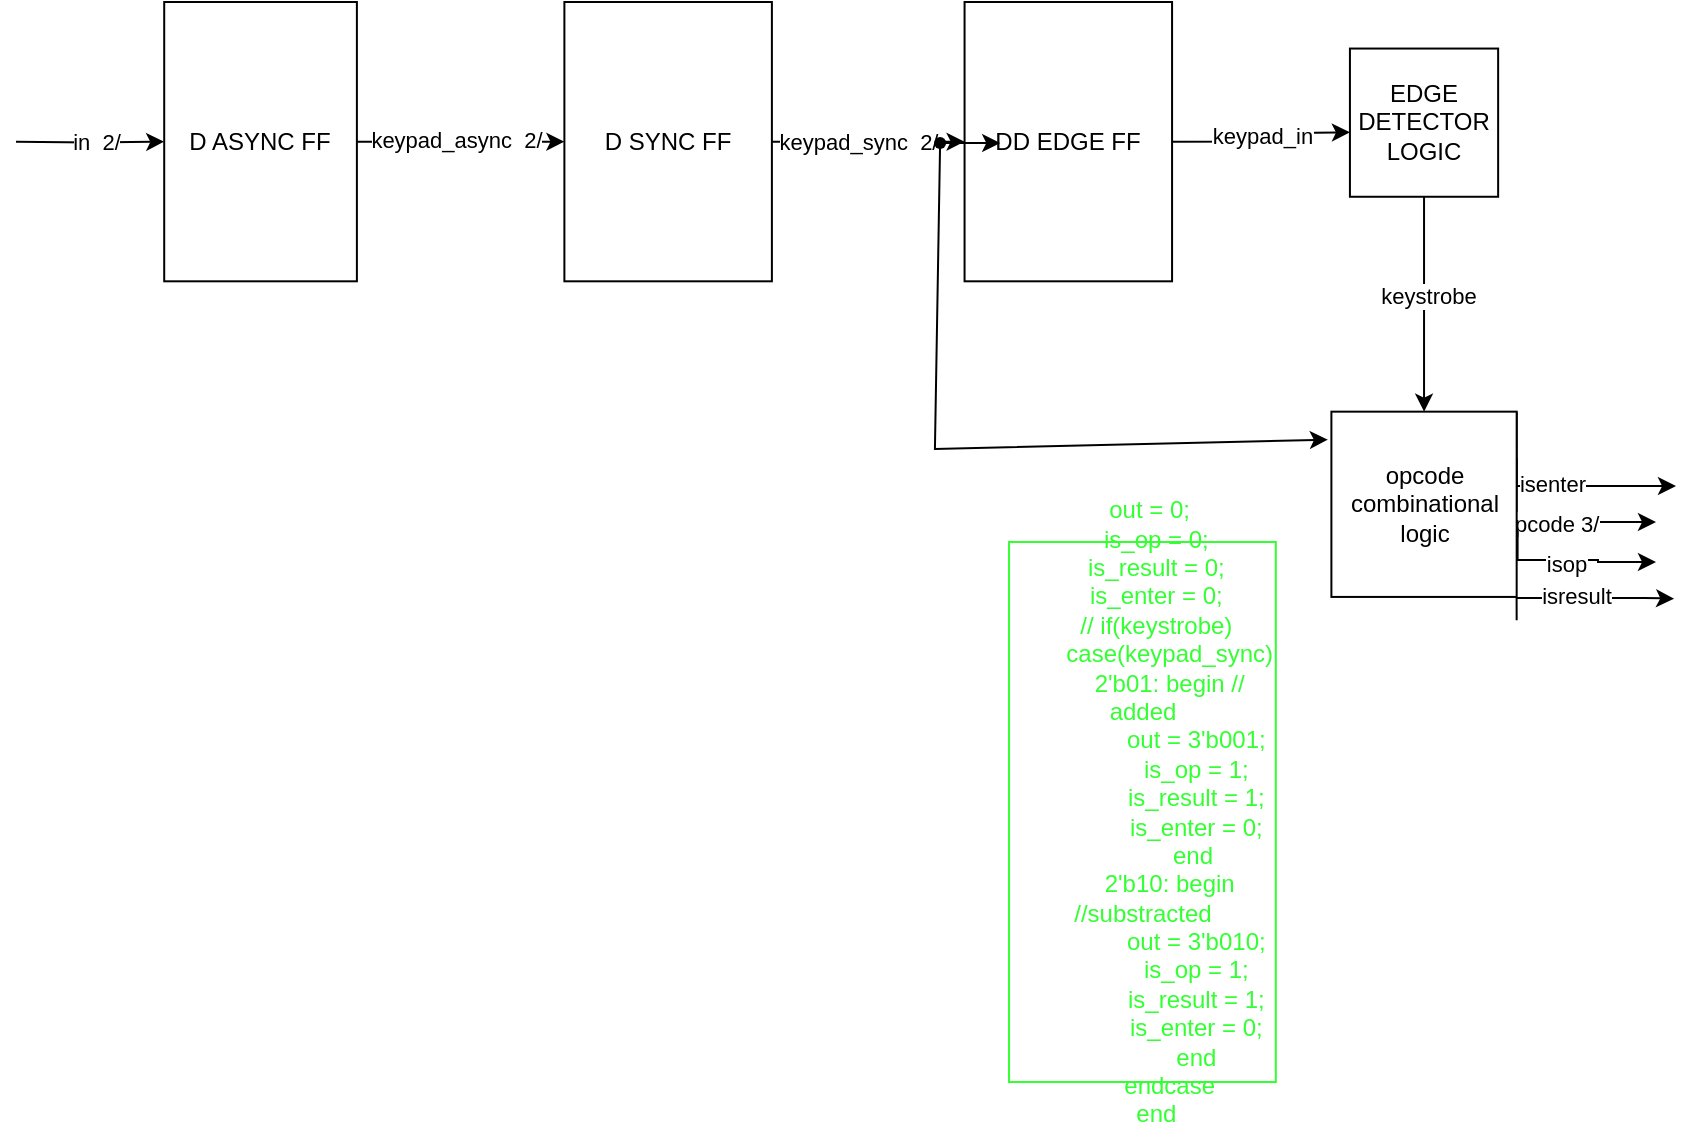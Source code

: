 <mxfile version="21.6.1" type="google">
  <diagram name="Page-1" id="IoEMi6ZeGOWkg-cx8ETx">
    <mxGraphModel grid="1" page="1" gridSize="10" guides="1" tooltips="1" connect="1" arrows="1" fold="1" pageScale="1" pageWidth="1100" pageHeight="850" math="0" shadow="0">
      <root>
        <mxCell id="0" />
        <mxCell id="1" parent="0" />
        <mxCell id="FS07UrLJ5w-yHXEn8w8o-1" value="" style="group" connectable="0" vertex="1" parent="1">
          <mxGeometry x="10" y="180" width="830" height="540" as="geometry" />
        </mxCell>
        <mxCell id="FS07UrLJ5w-yHXEn8w8o-2" style="edgeStyle=orthogonalEdgeStyle;rounded=0;orthogonalLoop=1;jettySize=auto;html=1;" edge="1" parent="FS07UrLJ5w-yHXEn8w8o-1" target="FS07UrLJ5w-yHXEn8w8o-4">
          <mxGeometry relative="1" as="geometry">
            <mxPoint y="69.828" as="sourcePoint" />
          </mxGeometry>
        </mxCell>
        <mxCell id="FS07UrLJ5w-yHXEn8w8o-3" value="in&amp;nbsp; 2/" style="edgeLabel;html=1;align=center;verticalAlign=middle;resizable=0;points=[];" connectable="0" vertex="1" parent="FS07UrLJ5w-yHXEn8w8o-2">
          <mxGeometry x="0.089" relative="1" as="geometry">
            <mxPoint as="offset" />
          </mxGeometry>
        </mxCell>
        <mxCell id="FS07UrLJ5w-yHXEn8w8o-4" value="D ASYNC FF" style="rounded=0;whiteSpace=wrap;html=1;" vertex="1" parent="FS07UrLJ5w-yHXEn8w8o-1">
          <mxGeometry x="74.107" width="96.339" height="139.655" as="geometry" />
        </mxCell>
        <mxCell id="FS07UrLJ5w-yHXEn8w8o-5" value="D SYNC FF" style="rounded=0;whiteSpace=wrap;html=1;" vertex="1" parent="FS07UrLJ5w-yHXEn8w8o-1">
          <mxGeometry x="274.196" width="103.75" height="139.655" as="geometry" />
        </mxCell>
        <mxCell id="FS07UrLJ5w-yHXEn8w8o-6" style="edgeStyle=orthogonalEdgeStyle;rounded=0;orthogonalLoop=1;jettySize=auto;html=1;exitX=1;exitY=0.5;exitDx=0;exitDy=0;entryX=0;entryY=0.5;entryDx=0;entryDy=0;" edge="1" parent="FS07UrLJ5w-yHXEn8w8o-1" source="FS07UrLJ5w-yHXEn8w8o-4" target="FS07UrLJ5w-yHXEn8w8o-5">
          <mxGeometry relative="1" as="geometry" />
        </mxCell>
        <mxCell id="FS07UrLJ5w-yHXEn8w8o-7" value="keypad_async&amp;nbsp; 2/" style="edgeLabel;html=1;align=center;verticalAlign=middle;resizable=0;points=[];" connectable="0" vertex="1" parent="FS07UrLJ5w-yHXEn8w8o-6">
          <mxGeometry x="-0.051" y="1" relative="1" as="geometry">
            <mxPoint as="offset" />
          </mxGeometry>
        </mxCell>
        <mxCell id="FS07UrLJ5w-yHXEn8w8o-8" style="edgeStyle=orthogonalEdgeStyle;rounded=0;orthogonalLoop=1;jettySize=auto;html=1;exitX=1;exitY=0.5;exitDx=0;exitDy=0;entryX=0;entryY=0.5;entryDx=0;entryDy=0;" edge="1" parent="FS07UrLJ5w-yHXEn8w8o-1" source="FS07UrLJ5w-yHXEn8w8o-10">
          <mxGeometry relative="1" as="geometry">
            <mxPoint x="666.964" y="65.172" as="targetPoint" />
          </mxGeometry>
        </mxCell>
        <mxCell id="FS07UrLJ5w-yHXEn8w8o-9" value="keypad_in" style="edgeLabel;html=1;align=center;verticalAlign=middle;resizable=0;points=[];" connectable="0" vertex="1" parent="FS07UrLJ5w-yHXEn8w8o-8">
          <mxGeometry x="0.034" relative="1" as="geometry">
            <mxPoint as="offset" />
          </mxGeometry>
        </mxCell>
        <mxCell id="FS07UrLJ5w-yHXEn8w8o-10" value="DD EDGE FF" style="rounded=0;whiteSpace=wrap;html=1;" vertex="1" parent="FS07UrLJ5w-yHXEn8w8o-1">
          <mxGeometry x="474.286" width="103.75" height="139.655" as="geometry" />
        </mxCell>
        <mxCell id="FS07UrLJ5w-yHXEn8w8o-11" style="edgeStyle=orthogonalEdgeStyle;rounded=0;orthogonalLoop=1;jettySize=auto;html=1;exitX=1;exitY=0.5;exitDx=0;exitDy=0;entryX=0;entryY=0.5;entryDx=0;entryDy=0;" edge="1" parent="FS07UrLJ5w-yHXEn8w8o-1" source="FS07UrLJ5w-yHXEn8w8o-5" target="FS07UrLJ5w-yHXEn8w8o-10">
          <mxGeometry relative="1" as="geometry" />
        </mxCell>
        <mxCell id="FS07UrLJ5w-yHXEn8w8o-12" value="keypad_sync&amp;nbsp; 2/" style="edgeLabel;html=1;align=center;verticalAlign=middle;resizable=0;points=[];" connectable="0" vertex="1" parent="FS07UrLJ5w-yHXEn8w8o-11">
          <mxGeometry x="0.049" y="-1" relative="1" as="geometry">
            <mxPoint x="-8" y="-1" as="offset" />
          </mxGeometry>
        </mxCell>
        <mxCell id="FS07UrLJ5w-yHXEn8w8o-13" value="&lt;div&gt;&lt;font color=&quot;#33ff33&quot;&gt;&amp;nbsp; out = 0;&lt;/font&gt;&lt;/div&gt;&lt;div&gt;&lt;font color=&quot;#33ff33&quot;&gt;&amp;nbsp; &amp;nbsp; is_op = 0;&lt;/font&gt;&lt;/div&gt;&lt;div&gt;&lt;font color=&quot;#33ff33&quot;&gt;&amp;nbsp; &amp;nbsp; is_result = 0;&lt;/font&gt;&lt;/div&gt;&lt;div&gt;&lt;font color=&quot;#33ff33&quot;&gt;&amp;nbsp; &amp;nbsp; is_enter = 0;&lt;/font&gt;&lt;/div&gt;&lt;div&gt;&lt;font color=&quot;#33ff33&quot;&gt;&amp;nbsp; &amp;nbsp; // if(keystrobe)&lt;/font&gt;&lt;/div&gt;&lt;div&gt;&lt;font color=&quot;#33ff33&quot;&gt;&amp;nbsp; &amp;nbsp; &amp;nbsp; &amp;nbsp; case(keypad_sync)&lt;/font&gt;&lt;/div&gt;&lt;div&gt;&lt;font color=&quot;#33ff33&quot;&gt;&amp;nbsp; &amp;nbsp; &amp;nbsp; &amp;nbsp; 2&#39;b01: begin // added&lt;/font&gt;&lt;/div&gt;&lt;div&gt;&lt;font color=&quot;#33ff33&quot;&gt;&amp;nbsp; &amp;nbsp; &amp;nbsp; &amp;nbsp; &amp;nbsp; &amp;nbsp; &amp;nbsp; &amp;nbsp; out = 3&#39;b001;&lt;/font&gt;&lt;/div&gt;&lt;div&gt;&lt;font color=&quot;#33ff33&quot;&gt;&amp;nbsp; &amp;nbsp; &amp;nbsp; &amp;nbsp; &amp;nbsp; &amp;nbsp; &amp;nbsp; &amp;nbsp; is_op = 1;&lt;/font&gt;&lt;/div&gt;&lt;div&gt;&lt;font color=&quot;#33ff33&quot;&gt;&amp;nbsp; &amp;nbsp; &amp;nbsp; &amp;nbsp; &amp;nbsp; &amp;nbsp; &amp;nbsp; &amp;nbsp; is_result = 1;&lt;/font&gt;&lt;/div&gt;&lt;div&gt;&lt;font color=&quot;#33ff33&quot;&gt;&amp;nbsp; &amp;nbsp; &amp;nbsp; &amp;nbsp; &amp;nbsp; &amp;nbsp; &amp;nbsp; &amp;nbsp; is_enter = 0;&lt;/font&gt;&lt;/div&gt;&lt;div&gt;&lt;font color=&quot;#33ff33&quot;&gt;&amp;nbsp; &amp;nbsp; &amp;nbsp; &amp;nbsp; &amp;nbsp; &amp;nbsp; &amp;nbsp; &amp;nbsp; end&amp;nbsp;&lt;/font&gt;&lt;/div&gt;&lt;div&gt;&lt;font color=&quot;#33ff33&quot;&gt;&amp;nbsp; &amp;nbsp; &amp;nbsp; &amp;nbsp; 2&#39;b10: begin //substracted&lt;/font&gt;&lt;/div&gt;&lt;div&gt;&lt;font color=&quot;#33ff33&quot;&gt;&amp;nbsp; &amp;nbsp; &amp;nbsp; &amp;nbsp; &amp;nbsp; &amp;nbsp; &amp;nbsp; &amp;nbsp; out = 3&#39;b010;&lt;/font&gt;&lt;/div&gt;&lt;div&gt;&lt;font color=&quot;#33ff33&quot;&gt;&amp;nbsp; &amp;nbsp; &amp;nbsp; &amp;nbsp; &amp;nbsp; &amp;nbsp; &amp;nbsp; &amp;nbsp; is_op = 1;&lt;/font&gt;&lt;/div&gt;&lt;div&gt;&lt;font color=&quot;#33ff33&quot;&gt;&amp;nbsp; &amp;nbsp; &amp;nbsp; &amp;nbsp; &amp;nbsp; &amp;nbsp; &amp;nbsp; &amp;nbsp; is_result = 1;&lt;/font&gt;&lt;/div&gt;&lt;div&gt;&lt;font color=&quot;#33ff33&quot;&gt;&amp;nbsp; &amp;nbsp; &amp;nbsp; &amp;nbsp; &amp;nbsp; &amp;nbsp; &amp;nbsp; &amp;nbsp; is_enter = 0;&lt;/font&gt;&lt;/div&gt;&lt;div&gt;&lt;font color=&quot;#33ff33&quot;&gt;&amp;nbsp; &amp;nbsp; &amp;nbsp; &amp;nbsp; &amp;nbsp; &amp;nbsp; &amp;nbsp; &amp;nbsp; end&lt;/font&gt;&lt;/div&gt;&lt;div&gt;&lt;font color=&quot;#33ff33&quot;&gt;&amp;nbsp; &amp;nbsp; &amp;nbsp; &amp;nbsp; endcase&lt;/font&gt;&lt;/div&gt;&lt;div&gt;&lt;font color=&quot;#33ff33&quot;&gt;&amp;nbsp; &amp;nbsp; end&lt;/font&gt;&lt;/div&gt;" style="rounded=0;whiteSpace=wrap;html=1;strokeColor=#33FF33;" vertex="1" parent="FS07UrLJ5w-yHXEn8w8o-1">
          <mxGeometry x="496.518" y="270" width="133.393" height="270" as="geometry" />
        </mxCell>
        <mxCell id="FS07UrLJ5w-yHXEn8w8o-14" style="edgeStyle=orthogonalEdgeStyle;rounded=0;orthogonalLoop=1;jettySize=auto;html=1;exitX=1;exitY=0.25;exitDx=0;exitDy=0;" edge="1" parent="FS07UrLJ5w-yHXEn8w8o-1" source="FS07UrLJ5w-yHXEn8w8o-22">
          <mxGeometry relative="1" as="geometry">
            <mxPoint x="820" y="260" as="targetPoint" />
            <Array as="points">
              <mxPoint x="750.705" y="260.69" />
            </Array>
          </mxGeometry>
        </mxCell>
        <mxCell id="FS07UrLJ5w-yHXEn8w8o-15" value="opcode 3/" style="edgeLabel;html=1;align=center;verticalAlign=middle;resizable=0;points=[];" connectable="0" vertex="1" parent="FS07UrLJ5w-yHXEn8w8o-14">
          <mxGeometry x="-0.045" y="-1" relative="1" as="geometry">
            <mxPoint as="offset" />
          </mxGeometry>
        </mxCell>
        <mxCell id="FS07UrLJ5w-yHXEn8w8o-16" style="edgeStyle=orthogonalEdgeStyle;rounded=0;orthogonalLoop=1;jettySize=auto;html=1;exitX=1.005;exitY=0.643;exitDx=0;exitDy=0;exitPerimeter=0;" edge="1" parent="FS07UrLJ5w-yHXEn8w8o-1" source="FS07UrLJ5w-yHXEn8w8o-22">
          <mxGeometry relative="1" as="geometry">
            <mxPoint x="820" y="280" as="targetPoint" />
            <Array as="points">
              <mxPoint x="751" y="279" />
              <mxPoint x="791" y="279" />
            </Array>
          </mxGeometry>
        </mxCell>
        <mxCell id="FS07UrLJ5w-yHXEn8w8o-17" value="isop" style="edgeLabel;html=1;align=center;verticalAlign=middle;resizable=0;points=[];" connectable="0" vertex="1" parent="FS07UrLJ5w-yHXEn8w8o-16">
          <mxGeometry x="-0.076" y="-2" relative="1" as="geometry">
            <mxPoint as="offset" />
          </mxGeometry>
        </mxCell>
        <mxCell id="FS07UrLJ5w-yHXEn8w8o-18" style="edgeStyle=orthogonalEdgeStyle;rounded=0;orthogonalLoop=1;jettySize=auto;html=1;exitX=1.01;exitY=0.84;exitDx=0;exitDy=0;exitPerimeter=0;" edge="1" parent="FS07UrLJ5w-yHXEn8w8o-1">
          <mxGeometry relative="1" as="geometry">
            <mxPoint x="829.074" y="298.361" as="targetPoint" />
            <mxPoint x="750.335" y="309.103" as="sourcePoint" />
            <Array as="points">
              <mxPoint x="750.52" y="297.931" />
              <mxPoint x="814.252" y="297.931" />
            </Array>
          </mxGeometry>
        </mxCell>
        <mxCell id="FS07UrLJ5w-yHXEn8w8o-19" value="isresult" style="edgeLabel;html=1;align=center;verticalAlign=middle;resizable=0;points=[];" connectable="0" vertex="1" parent="FS07UrLJ5w-yHXEn8w8o-18">
          <mxGeometry x="-0.087" y="1" relative="1" as="geometry">
            <mxPoint as="offset" />
          </mxGeometry>
        </mxCell>
        <mxCell id="FS07UrLJ5w-yHXEn8w8o-20" style="edgeStyle=orthogonalEdgeStyle;rounded=0;orthogonalLoop=1;jettySize=auto;html=1;exitX=1;exitY=0;exitDx=0;exitDy=0;" edge="1" parent="FS07UrLJ5w-yHXEn8w8o-1" source="FS07UrLJ5w-yHXEn8w8o-22">
          <mxGeometry relative="1" as="geometry">
            <mxPoint x="830" y="242.069" as="targetPoint" />
            <Array as="points">
              <mxPoint x="750.705" y="242.069" />
              <mxPoint x="830" y="242.069" />
            </Array>
          </mxGeometry>
        </mxCell>
        <mxCell id="FS07UrLJ5w-yHXEn8w8o-21" value="isenter" style="edgeLabel;html=1;align=center;verticalAlign=middle;resizable=0;points=[];" connectable="0" vertex="1" parent="FS07UrLJ5w-yHXEn8w8o-20">
          <mxGeometry x="-0.056" y="1" relative="1" as="geometry">
            <mxPoint as="offset" />
          </mxGeometry>
        </mxCell>
        <mxCell id="FS07UrLJ5w-yHXEn8w8o-22" value="opcode combinational logic" style="whiteSpace=wrap;html=1;aspect=fixed;" vertex="1" parent="FS07UrLJ5w-yHXEn8w8o-1">
          <mxGeometry x="657.701" y="204.828" width="92.634" height="92.634" as="geometry" />
        </mxCell>
        <mxCell id="FS07UrLJ5w-yHXEn8w8o-23" style="edgeStyle=orthogonalEdgeStyle;rounded=0;orthogonalLoop=1;jettySize=auto;html=1;exitX=0.5;exitY=1;exitDx=0;exitDy=0;entryX=0.5;entryY=0;entryDx=0;entryDy=0;" edge="1" parent="FS07UrLJ5w-yHXEn8w8o-1" source="FS07UrLJ5w-yHXEn8w8o-25" target="FS07UrLJ5w-yHXEn8w8o-22">
          <mxGeometry relative="1" as="geometry" />
        </mxCell>
        <mxCell id="FS07UrLJ5w-yHXEn8w8o-24" value="keystrobe" style="edgeLabel;html=1;align=center;verticalAlign=middle;resizable=0;points=[];" connectable="0" vertex="1" parent="FS07UrLJ5w-yHXEn8w8o-23">
          <mxGeometry x="-0.09" y="2" relative="1" as="geometry">
            <mxPoint as="offset" />
          </mxGeometry>
        </mxCell>
        <mxCell id="FS07UrLJ5w-yHXEn8w8o-25" value="EDGE DETECTOR LOGIC" style="whiteSpace=wrap;html=1;aspect=fixed;" vertex="1" parent="FS07UrLJ5w-yHXEn8w8o-1">
          <mxGeometry x="666.964" y="23.276" width="74.107" height="74.107" as="geometry" />
        </mxCell>
        <mxCell id="FS07UrLJ5w-yHXEn8w8o-26" value="" style="endArrow=classic;html=1;rounded=0;entryX=-0.019;entryY=0.151;entryDx=0;entryDy=0;entryPerimeter=0;exitX=0.523;exitY=0.723;exitDx=0;exitDy=0;exitPerimeter=0;" edge="1" parent="FS07UrLJ5w-yHXEn8w8o-1" source="FS07UrLJ5w-yHXEn8w8o-28" target="FS07UrLJ5w-yHXEn8w8o-22">
          <mxGeometry width="50" height="50" relative="1" as="geometry">
            <mxPoint x="459.464" y="65.172" as="sourcePoint" />
            <mxPoint x="540.982" y="176.897" as="targetPoint" />
            <Array as="points">
              <mxPoint x="459.464" y="223.448" />
            </Array>
          </mxGeometry>
        </mxCell>
        <mxCell id="FS07UrLJ5w-yHXEn8w8o-27" value="" style="edgeStyle=orthogonalEdgeStyle;rounded=0;orthogonalLoop=1;jettySize=auto;html=1;" edge="1" parent="FS07UrLJ5w-yHXEn8w8o-1" source="FS07UrLJ5w-yHXEn8w8o-28" target="FS07UrLJ5w-yHXEn8w8o-10">
          <mxGeometry relative="1" as="geometry" />
        </mxCell>
        <mxCell id="FS07UrLJ5w-yHXEn8w8o-28" value="" style="shape=waypoint;sketch=0;fillStyle=solid;size=6;pointerEvents=1;points=[];fillColor=none;resizable=0;rotatable=0;perimeter=centerPerimeter;snapToPoint=1;" vertex="1" parent="FS07UrLJ5w-yHXEn8w8o-1">
          <mxGeometry x="452.054" y="60.517" width="20" height="20" as="geometry" />
        </mxCell>
      </root>
    </mxGraphModel>
  </diagram>
</mxfile>
